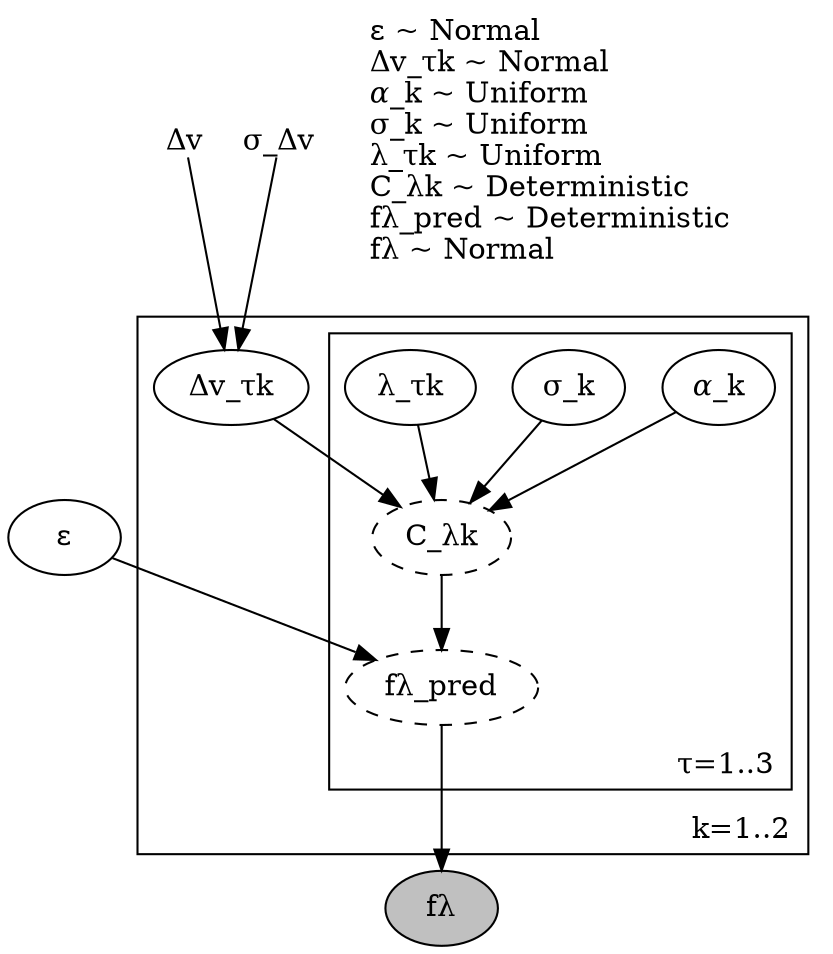 digraph {
	"ε" [label="ε" fillcolor=white shape=ellipse style=filled]
	"fλ" [label="fλ" fillcolor=grey shape=ellipse style=filled]
	"Δv" [label="Δv" fillcolor=white shape=plain style=filled]
	"σ_Δv" [label="σ_Δv" fillcolor=white shape=plain style=filled]
	subgraph "cluster_k=1..2" {
		label="k=1..2" labeljust=r labelloc=b
		"Δv_τk" [label="Δv_τk" fillcolor=white shape=ellipse style=filled]
		"𝛼_k" [label="𝛼_k" fillcolor=white shape=ellipse style=filled]
		"σ_k" [label="σ_k" fillcolor=white shape=ellipse style=filled]
		"λ_τk" [label="λ_τk" fillcolor=white shape=ellipse style=filled]
		"C_λk" [label="C_λk" fillcolor=white shape=ellipse style="filled,dashed"]
		"fλ_pred" [label="fλ_pred" fillcolor=white shape=ellipse style="filled,dashed"]
		subgraph "cluster_τ=1..3" {
			label="τ=1..3" labeljust=r labelloc=b
			"𝛼_k" [label="𝛼_k" fillcolor=white shape=ellipse style=filled]
			"σ_k" [label="σ_k" fillcolor=white shape=ellipse style=filled]
			"λ_τk" [label="λ_τk" fillcolor=white shape=ellipse style=filled]
			"C_λk" [label="C_λk" fillcolor=white shape=ellipse style="filled,dashed"]
			"fλ_pred" [label="fλ_pred" fillcolor=white shape=ellipse style="filled,dashed"]
		}
	}
	"Δv_τk" -> "C_λk"
	"𝛼_k" -> "C_λk"
	"σ_k" -> "C_λk"
	"λ_τk" -> "C_λk"
	"ε" -> "fλ_pred"
	"C_λk" -> "fλ_pred"
	"fλ_pred" -> "fλ"
	"Δv" -> "Δv_τk"
	"σ_Δv" -> "Δv_τk"
	distribution_description_node [label="ε ~ Normal\lΔv_τk ~ Normal\l𝛼_k ~ Uniform\lσ_k ~ Uniform\lλ_τk ~ Uniform\lC_λk ~ Deterministic\lfλ_pred ~ Deterministic\lfλ ~ Normal\l" shape=plaintext]
}
